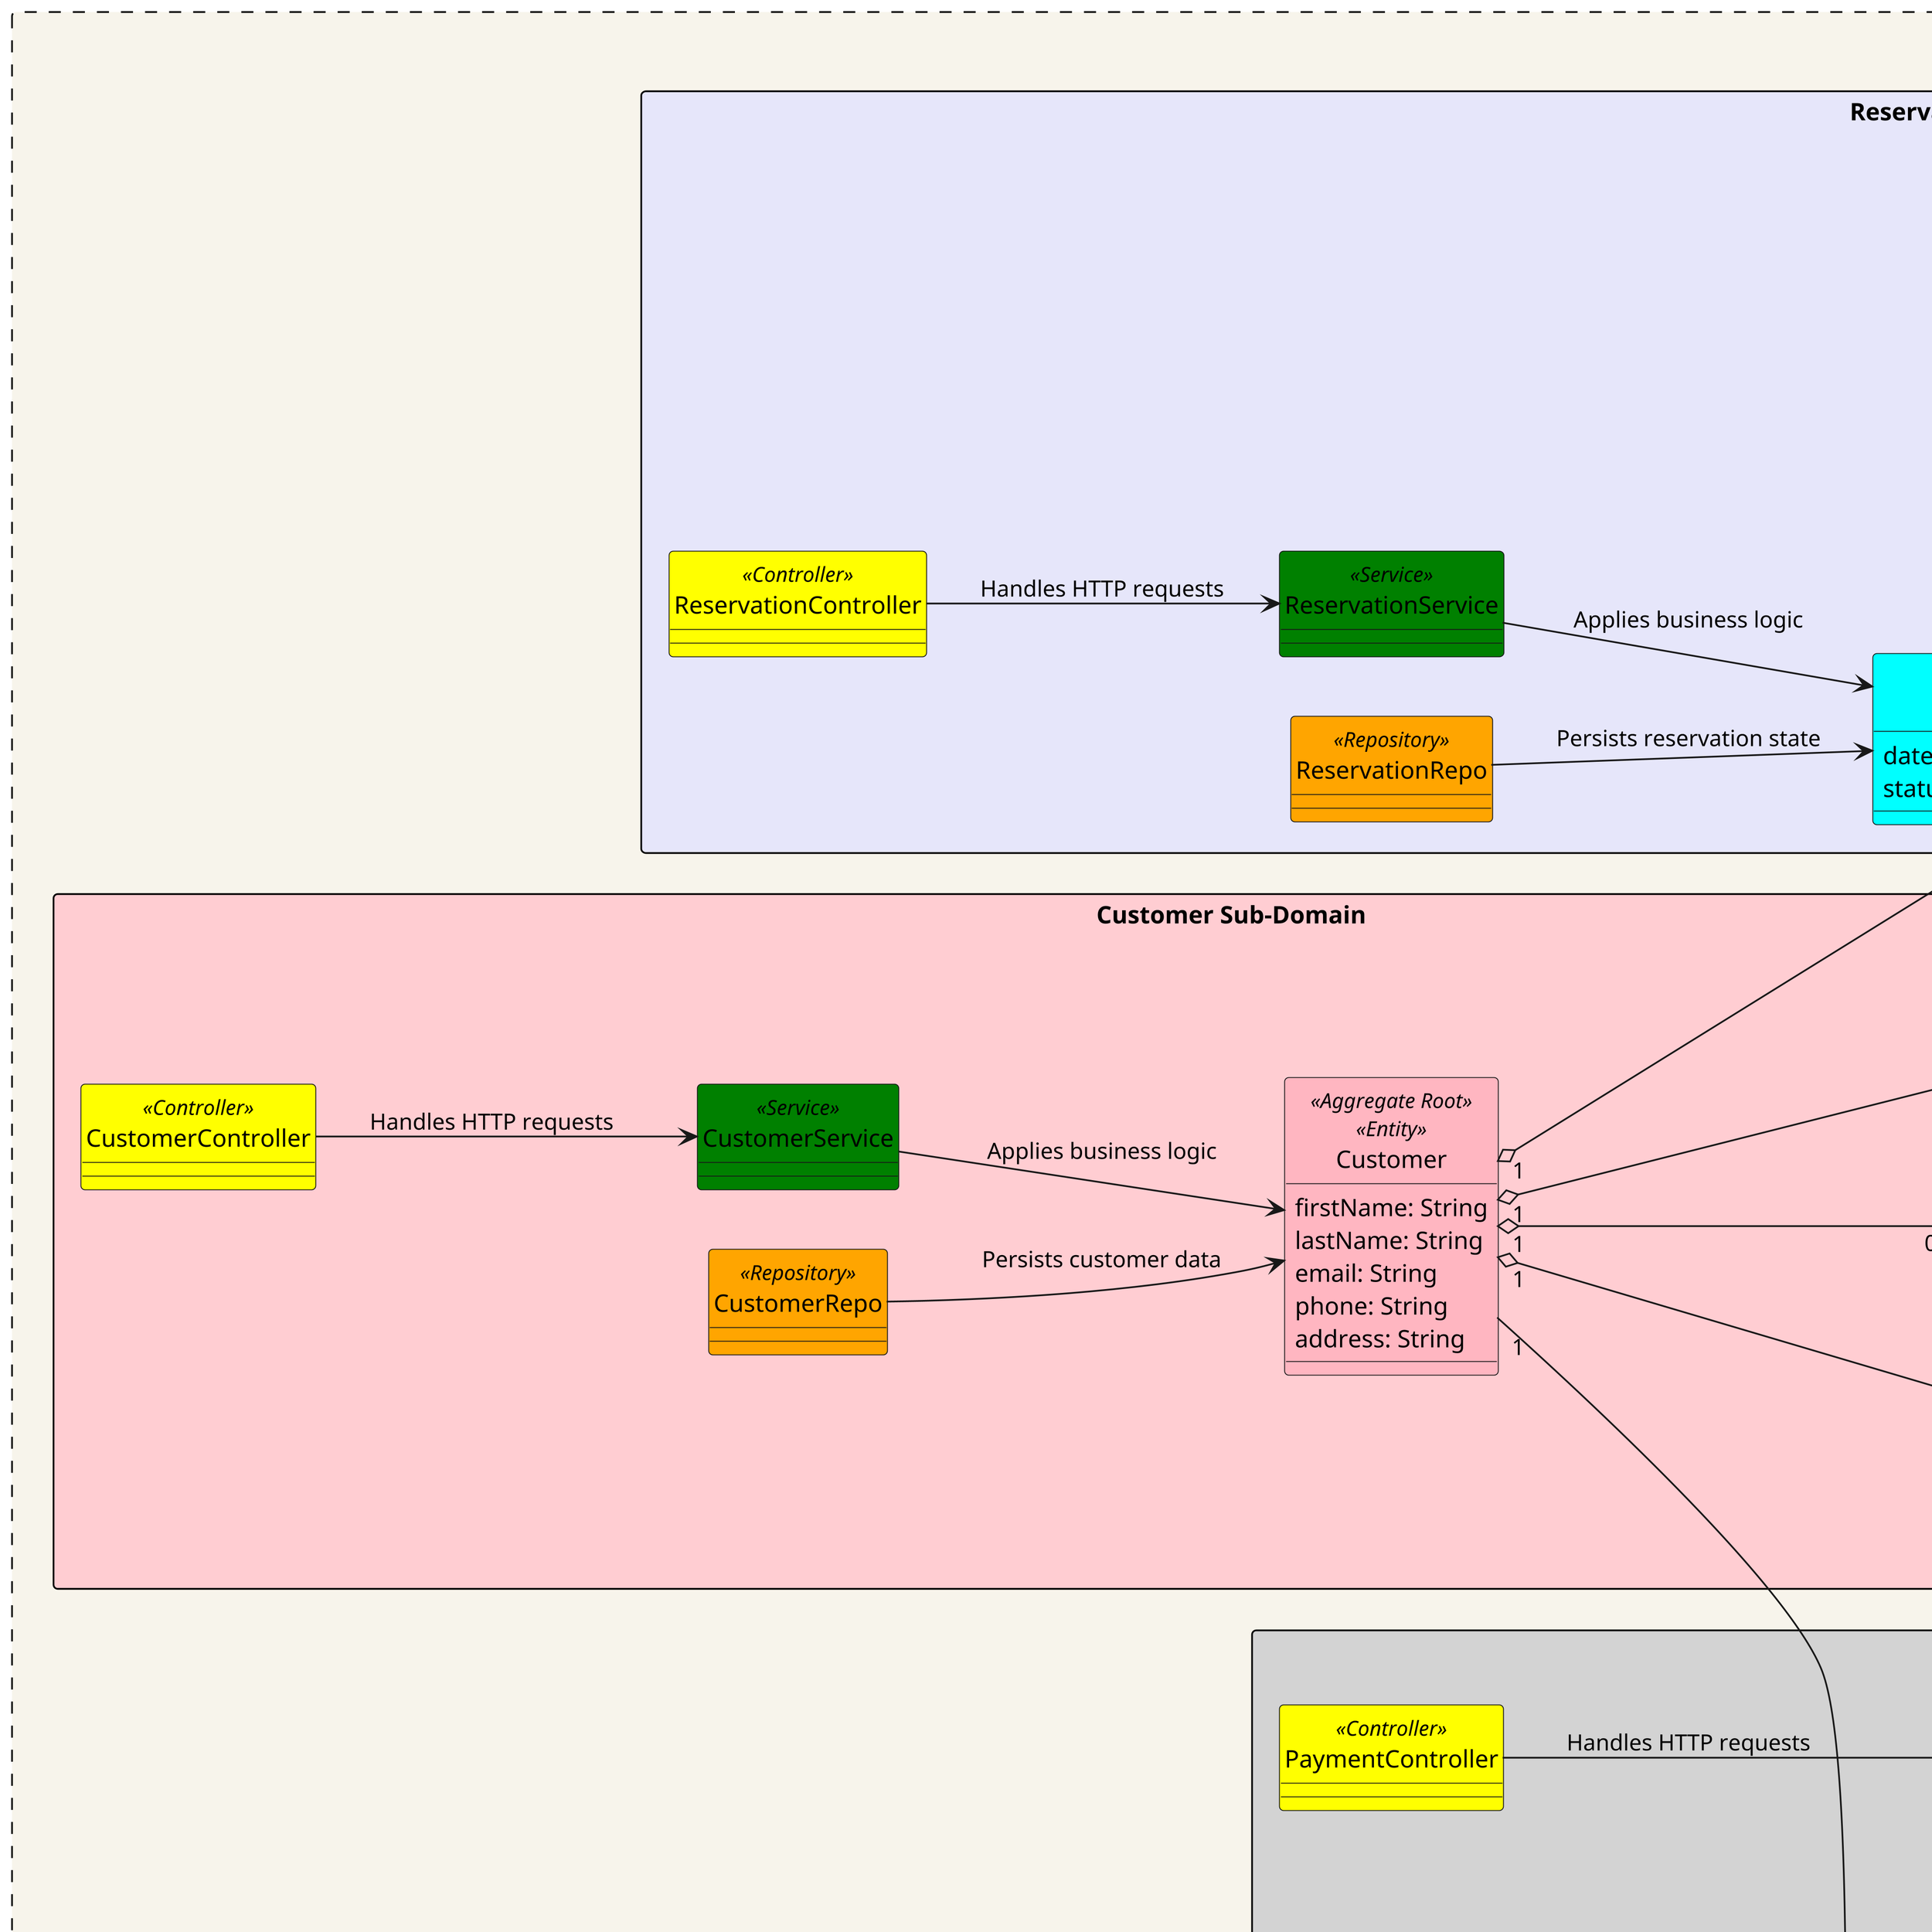@startuml
hide circle
left to right direction

!define ENTITY(entityName) class entityName << Entity >>
!define AGGREGATE(aggregateName) class aggregateName << Aggregate >>
!define AGGREGATE_ROOT(aggregateRootName) class aggregateRootName << Aggregate Root >>
!define AGGREGATE_ROOT_ENTITY(aggregateRootEntityName) class aggregateRootEntityName << Aggregate Root >> << Entity >>
!define VALUE_OBJECT(valueObjectName) class valueObjectName << Value Object >>
!define CONTROLLER(controllerName) class controllerName << Controller >>
!define SERVICE(serviceName) class serviceName << Service >>
!define REPOSITORY(repositoryName) class repositoryName << Repository >>

!pragma useVerticalIf on
skinparam dpi 350
skinparam packageStyle rectangle
skinparam rectangle {
    BackgroundColor #f7f4eb
    BorderColor Black
}

rectangle "Dar El Salam Travel Agency" as BoundedContextTravelAgency #line.dashed {

    Package "Reservation Management Sub-Domain" <<Rectangle>> #Lavender {
        AGGREGATE_ROOT(Reservation) #Cyan {
            date: DateTime
            status: Enum { PENDING, CONFIRMED, CANCELLED }
        }

        VALUE_OBJECT(ReservationId) #Bisque {
            id: UUID
        }

        VALUE_OBJECT(CustomerInfo) #Bisque {
            name: String
            email: String
            phone: String
        }

        VALUE_OBJECT(PaymentDetails) #Bisque {
            cardNumber: String
            expirationDate: DateTime
            paymentStatus: Enum { PENDING, COMPLETED, FAILED }
        }

        CONTROLLER(ReservationController) #Yellow
        SERVICE(ReservationService) #Green
        REPOSITORY(ReservationRepo) #Orange

        Reservation "1" o-- "1" ReservationId
        Reservation "1" o-- "1" CustomerInfo
        Reservation "1" o-- "1" PaymentDetails

        ReservationController --> ReservationService : "Handles HTTP requests"
        ReservationService --> Reservation : "Applies business logic"
        ReservationRepo --> Reservation : "Persists reservation state"
    }

    Package "Customer Sub-Domain" <<Rectangle>> #FFCDD2 {
        AGGREGATE_ROOT_ENTITY(Customer) #lightpink {
            firstName: String
            lastName: String
            email: String
            phone: String
            address: String
        }

        VALUE_OBJECT(CustomerId) #Bisque {
            id: UUID
        }

        VALUE_OBJECT(CustomerAddress) #Bisque {
            street: String
            city: String
            country: String
        }

        VALUE_OBJECT(CustomerPreferences) #Bisque {
            preferredDestinations: List[String]
        }

        CONTROLLER(CustomerController) #Yellow
        SERVICE(CustomerService) #Green
        REPOSITORY(CustomerRepo) #Orange

        Customer "1" o-- "1" CustomerId
        Customer "1" o-- "1" CustomerAddress
        Customer "1" o-- "0..1" CustomerPreferences

        CustomerController --> CustomerService : "Handles HTTP requests"
        CustomerService --> Customer : "Applies business logic"
        CustomerRepo --> Customer : "Persists customer data"
    }

    Package "Staff Admin Sub-Domain" <<Rectangle>> #FFEE93 {
        AGGREGATE_ROOT_ENTITY(Staff) #lightblue {
            firstName: String
            lastName: String
            role: Enum { Admin, Employee }
            email: String
        }

        VALUE_OBJECT(StaffId) #Bisque {
            id: UUID
        }

        CONTROLLER(StaffController) #Yellow
        SERVICE(StaffService) #Green
        REPOSITORY(StaffRepo) #Orange

        Staff "1" o-- "1" StaffId

        StaffController --> StaffService : "Handles HTTP requests"
        StaffService --> Staff : "Applies business logic"
        StaffRepo --> Staff : "Persists staff data"
    }

    Package "Tour Management Sub-Domain" <<Rectangle>> #LightSalmon {
        AGGREGATE_ROOT(Tour) #lightblue {
            name: String
            spotsAvailable: Integer
            availability: Boolean
            price: Decimal
            startDate: DateTime
            endDate: DateTime
            status: TripStatus
            cities: List[City]
            reviews: List[Review]
            bookings: List[Booking]
        }

        VALUE_OBJECT(TourId) #Bisque {
            tourId: UUID
        }

        VALUE_OBJECT(TourDetails) #Bisque {
            description: String
            itinerary: String
        }

        VALUE_OBJECT(TourStatus) #Bisque {
            type: Enum { COMPLETED, CANCELLED, AVAILABLE }
        }

        CONTROLLER(TourController) #Yellow
        SERVICE(TourService) #Green
        REPOSITORY(TourRepo) #Orange

        Tour "1" o-- "1" TourId
        Tour "1" o-- "1" TourDetails
        Tour "1" o-- "1" TourStatus

        TourController --> TourService : "Handles HTTP requests"
        TourService --> Tour : "Applies business logic"
        TourRepo --> Tour : "Persists tour data"
    }

    Package "Notification Sub-Domain" <<Rectangle>> #FFCDD2 {
        ENTITY(Email) #lightpink {
            recipient: String
            subject: String
            body: String
        }

        VALUE_OBJECT(EmailStatus) #Bisque {
            status: Enum { PENDING, SENT, FAILED }
            sentDate: DateTime
        }

        VALUE_OBJECT(EmailId) #Bisque {
            id: UUID
        }

        CONTROLLER(NotificationController) #Yellow
        SERVICE(NotificationService) #Green
        REPOSITORY(NotificationRepo) #Orange

        Email "1" o-- "1" EmailId
        Email "1" o-- "1" EmailStatus

        NotificationController --> NotificationService : "Handles HTTP requests"
        NotificationService --> Email : "Applies notification logic"
        NotificationRepo --> Email : "Persists notification data"
    }

    Package "Payment Sub-Domain" <<Rectangle>> #LightGray {
        AGGREGATE_ROOT(Payment) #lightblue {
            amount: Decimal
            status: Enum { PENDING, COMPLETED, FAILED }
        }

        VALUE_OBJECT(PaymentId) #Bisque {
            id: UUID
        }

        VALUE_OBJECT(CurrencyType) #Bisque {
            type: Enum { USD, EUR, GBP, CAD }
        }

        CONTROLLER(PaymentController) #Yellow
        SERVICE(PaymentService) #Green
        REPOSITORY(PaymentRepo) #Orange

        Payment "1" o-- "1" PaymentId
        Payment "1" o-- "1" CurrencyType

        PaymentController --> PaymentService : "Handles HTTP requests"
        PaymentService --> Payment : "Applies payment logic"
        PaymentRepo --> Payment : "Persists payment data"
    }

    Customer "1" o-- "0..*" Reservation
    Reservation "0..*" --> "1" Tour
    Reservation "1" --> "0..*" Payment
    Tour "0..*" --> "1" Staff
    Customer "1" --> "0..*" Email
}
@enduml
